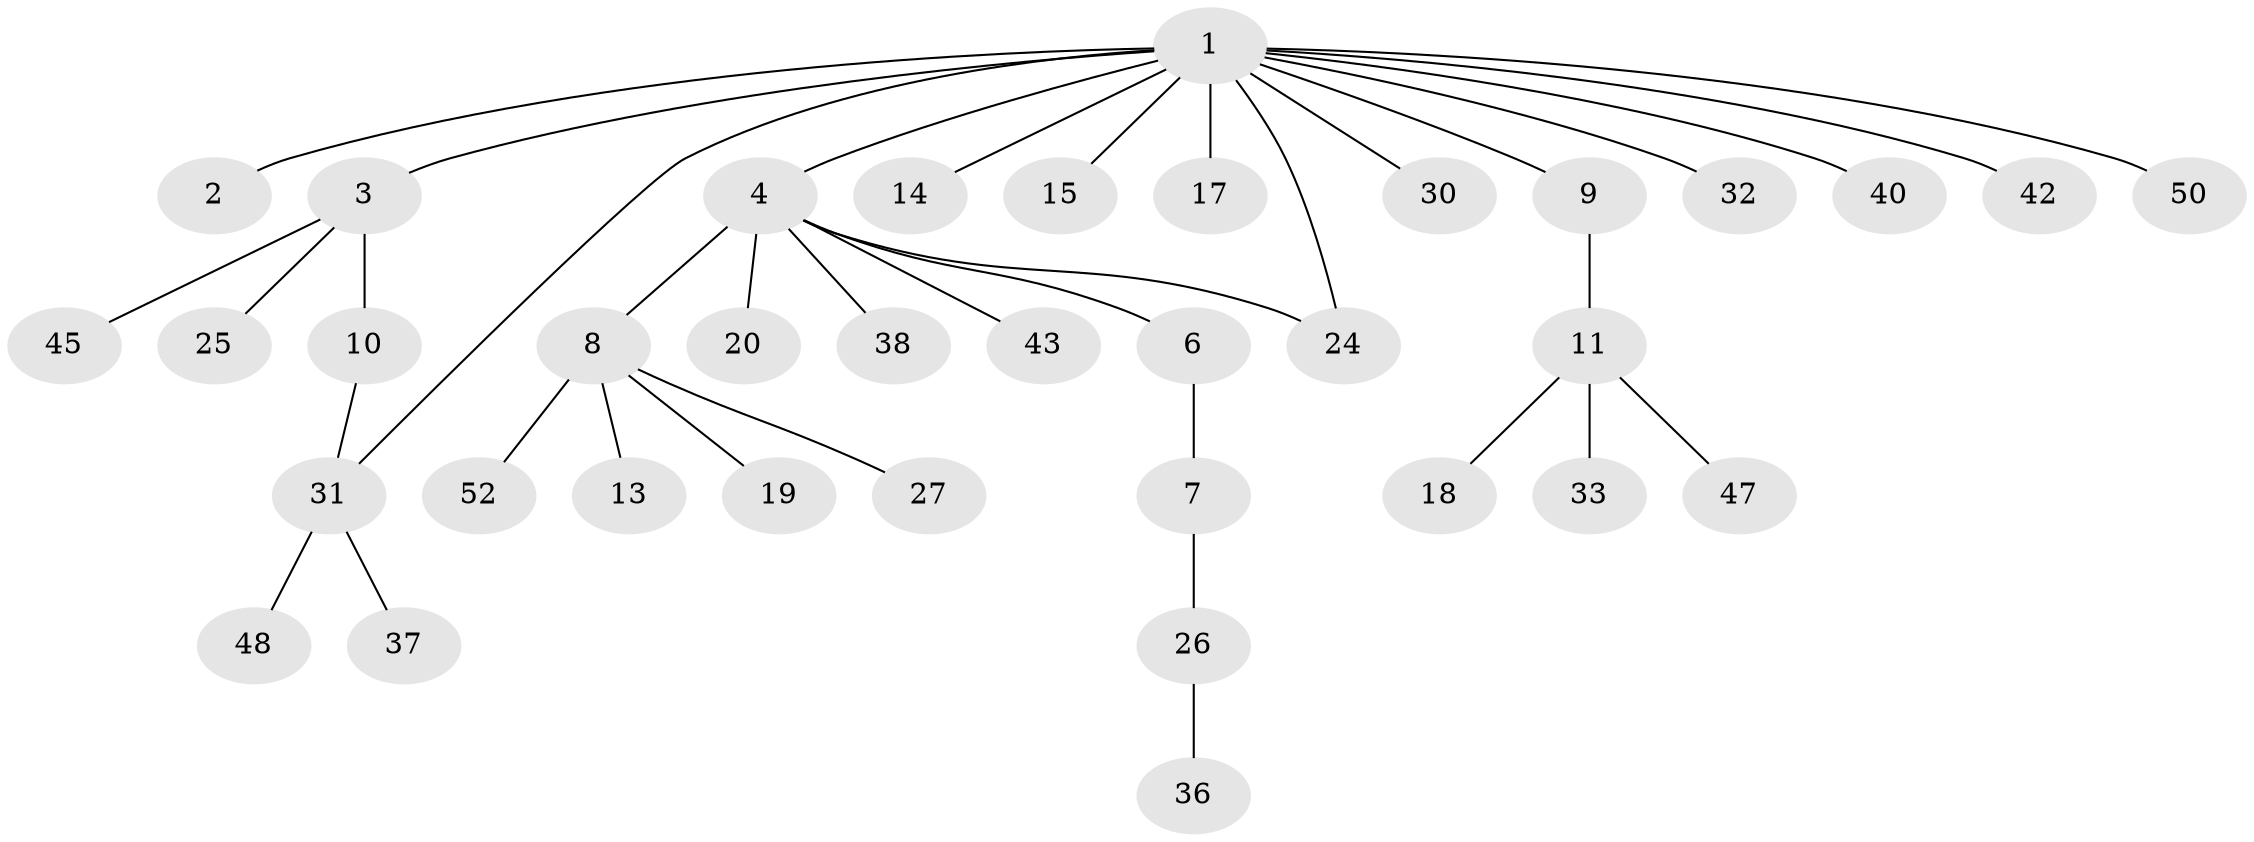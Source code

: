 // original degree distribution, {14: 0.019230769230769232, 2: 0.28846153846153844, 3: 0.09615384615384616, 8: 0.019230769230769232, 6: 0.019230769230769232, 4: 0.038461538461538464, 1: 0.5192307692307693}
// Generated by graph-tools (version 1.1) at 2025/41/03/06/25 10:41:50]
// undirected, 36 vertices, 37 edges
graph export_dot {
graph [start="1"]
  node [color=gray90,style=filled];
  1 [super="+29"];
  2 [super="+16"];
  3 [super="+5"];
  4 [super="+34"];
  6;
  7 [super="+23"];
  8 [super="+28"];
  9 [super="+41"];
  10;
  11 [super="+12"];
  13 [super="+21"];
  14;
  15;
  17;
  18 [super="+44"];
  19;
  20 [super="+22"];
  24 [super="+49"];
  25;
  26 [super="+35"];
  27;
  30;
  31 [super="+39"];
  32 [super="+46"];
  33;
  36 [super="+51"];
  37;
  38;
  40;
  42;
  43;
  45;
  47;
  48;
  50;
  52;
  1 -- 2;
  1 -- 3;
  1 -- 4 [weight=2];
  1 -- 9;
  1 -- 14;
  1 -- 15;
  1 -- 17;
  1 -- 30;
  1 -- 31;
  1 -- 32;
  1 -- 40;
  1 -- 42;
  1 -- 50;
  1 -- 24;
  3 -- 25;
  3 -- 10;
  3 -- 45;
  4 -- 6;
  4 -- 8;
  4 -- 20;
  4 -- 24;
  4 -- 38;
  4 -- 43;
  6 -- 7;
  7 -- 26;
  8 -- 13;
  8 -- 19;
  8 -- 27;
  8 -- 52;
  9 -- 11;
  10 -- 31;
  11 -- 18;
  11 -- 47;
  11 -- 33;
  26 -- 36;
  31 -- 37;
  31 -- 48;
}
